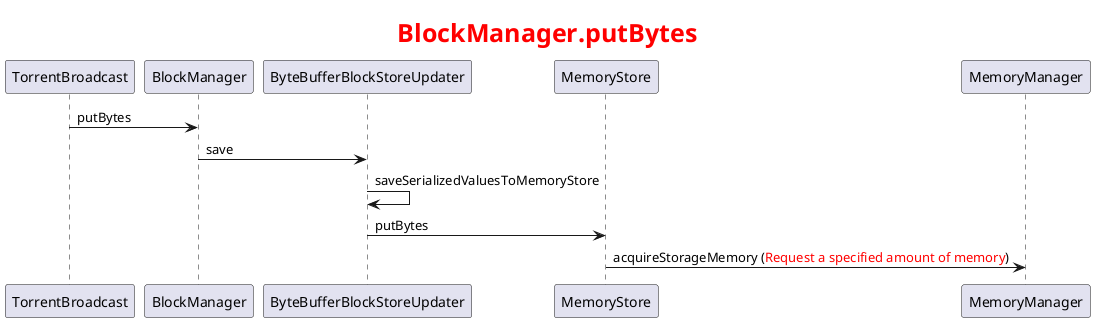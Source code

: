 @startuml BlockManager-putBytes
title <color red><size:25>BlockManager.putBytes</size></color>
TorrentBroadcast -> BlockManager: putBytes
BlockManager -> ByteBufferBlockStoreUpdater: save
ByteBufferBlockStoreUpdater -> ByteBufferBlockStoreUpdater: saveSerializedValuesToMemoryStore
ByteBufferBlockStoreUpdater -> MemoryStore: putBytes
MemoryStore -> MemoryManager: acquireStorageMemory (<color red>Request a specified amount of memory</color>)
@enduml